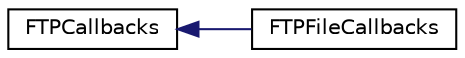 digraph "Graphical Class Hierarchy"
{
  edge [fontname="Helvetica",fontsize="10",labelfontname="Helvetica",labelfontsize="10"];
  node [fontname="Helvetica",fontsize="10",shape=record];
  rankdir="LR";
  Node0 [label="FTPCallbacks",height=0.2,width=0.4,color="black", fillcolor="white", style="filled",URL="$class_f_t_p_callbacks.html"];
  Node0 -> Node1 [dir="back",color="midnightblue",fontsize="10",style="solid",fontname="Helvetica"];
  Node1 [label="FTPFileCallbacks",height=0.2,width=0.4,color="black", fillcolor="white", style="filled",URL="$class_f_t_p_file_callbacks.html"];
}
